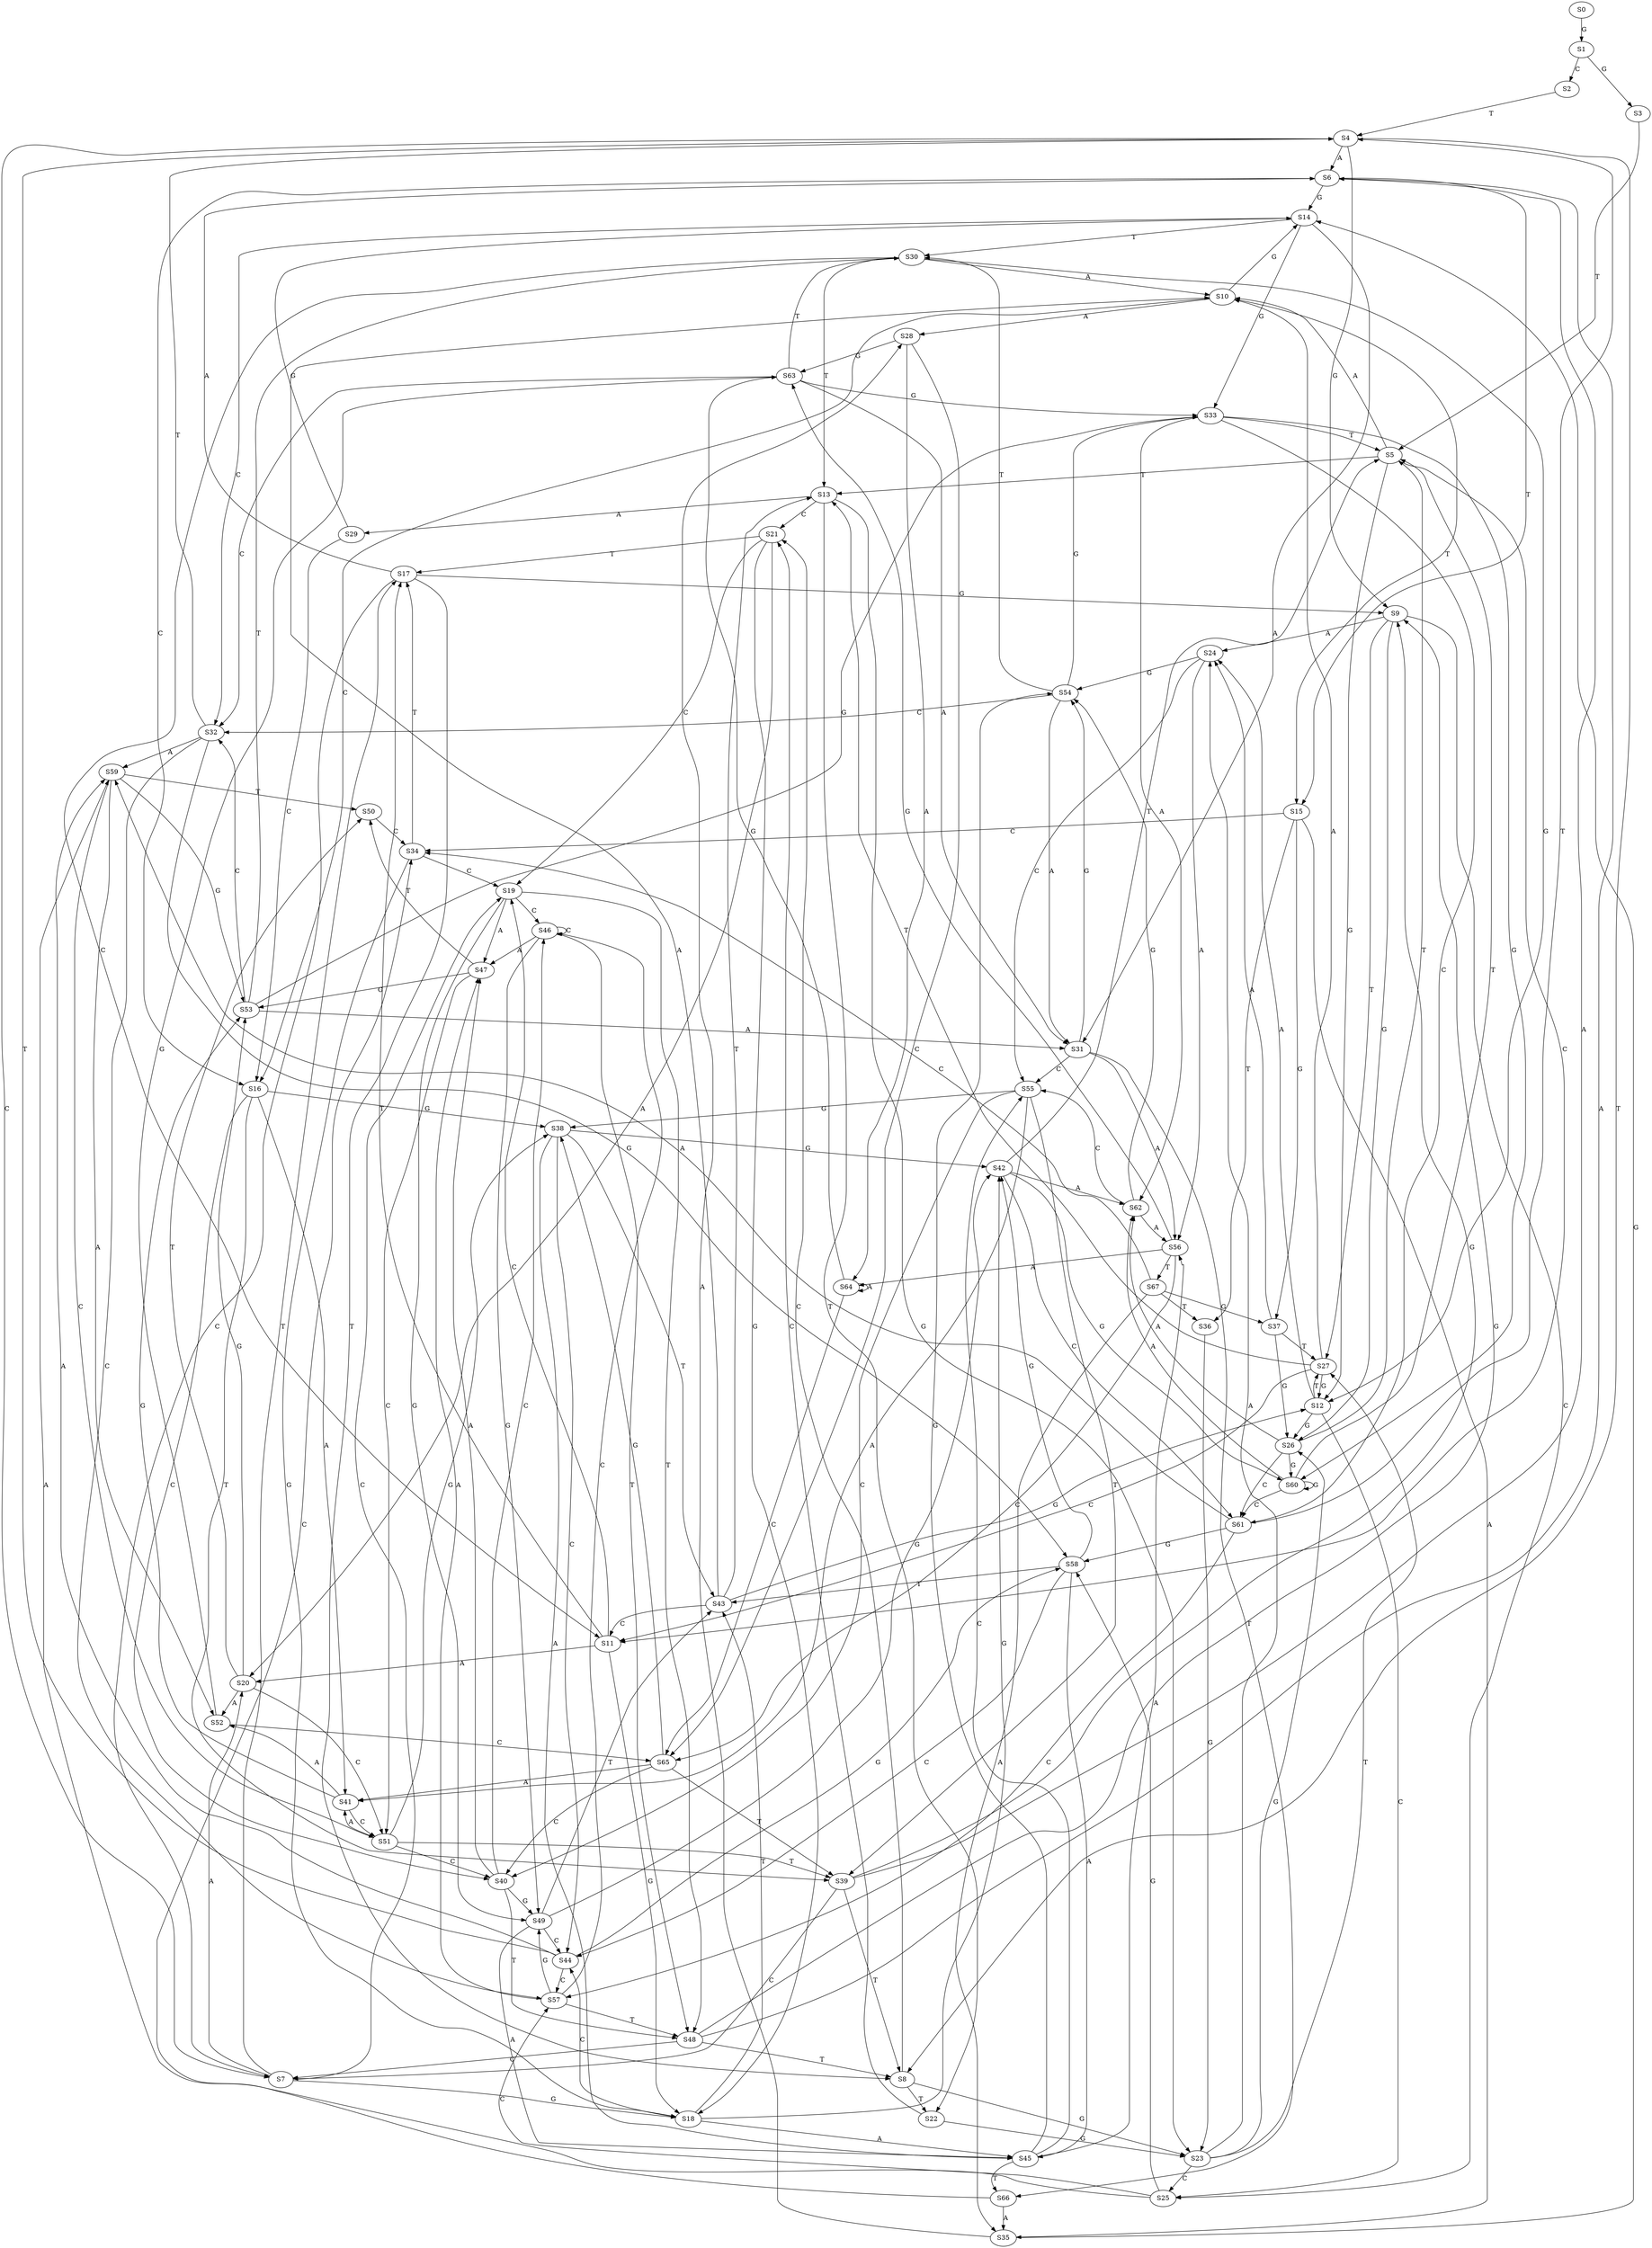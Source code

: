 strict digraph  {
	S0 -> S1 [ label = G ];
	S1 -> S2 [ label = C ];
	S1 -> S3 [ label = G ];
	S2 -> S4 [ label = T ];
	S3 -> S5 [ label = T ];
	S4 -> S6 [ label = A ];
	S4 -> S7 [ label = C ];
	S4 -> S8 [ label = T ];
	S4 -> S9 [ label = G ];
	S5 -> S10 [ label = A ];
	S5 -> S11 [ label = C ];
	S5 -> S12 [ label = G ];
	S5 -> S13 [ label = T ];
	S6 -> S14 [ label = G ];
	S6 -> S15 [ label = T ];
	S6 -> S16 [ label = C ];
	S7 -> S17 [ label = T ];
	S7 -> S18 [ label = G ];
	S7 -> S19 [ label = C ];
	S7 -> S20 [ label = A ];
	S8 -> S21 [ label = C ];
	S8 -> S22 [ label = T ];
	S8 -> S23 [ label = G ];
	S9 -> S24 [ label = A ];
	S9 -> S25 [ label = C ];
	S9 -> S26 [ label = G ];
	S9 -> S27 [ label = T ];
	S10 -> S15 [ label = T ];
	S10 -> S14 [ label = G ];
	S10 -> S28 [ label = A ];
	S10 -> S16 [ label = C ];
	S11 -> S17 [ label = T ];
	S11 -> S18 [ label = G ];
	S11 -> S20 [ label = A ];
	S11 -> S19 [ label = C ];
	S12 -> S27 [ label = T ];
	S12 -> S26 [ label = G ];
	S12 -> S24 [ label = A ];
	S12 -> S25 [ label = C ];
	S13 -> S21 [ label = C ];
	S13 -> S23 [ label = G ];
	S13 -> S29 [ label = A ];
	S13 -> S22 [ label = T ];
	S14 -> S30 [ label = T ];
	S14 -> S31 [ label = A ];
	S14 -> S32 [ label = C ];
	S14 -> S33 [ label = G ];
	S15 -> S34 [ label = C ];
	S15 -> S35 [ label = A ];
	S15 -> S36 [ label = T ];
	S15 -> S37 [ label = G ];
	S16 -> S38 [ label = G ];
	S16 -> S39 [ label = T ];
	S16 -> S40 [ label = C ];
	S16 -> S41 [ label = A ];
	S17 -> S9 [ label = G ];
	S17 -> S7 [ label = C ];
	S17 -> S6 [ label = A ];
	S17 -> S8 [ label = T ];
	S18 -> S42 [ label = G ];
	S18 -> S43 [ label = T ];
	S18 -> S44 [ label = C ];
	S18 -> S45 [ label = A ];
	S19 -> S46 [ label = C ];
	S19 -> S47 [ label = A ];
	S19 -> S48 [ label = T ];
	S19 -> S49 [ label = G ];
	S20 -> S50 [ label = T ];
	S20 -> S51 [ label = C ];
	S20 -> S52 [ label = A ];
	S20 -> S53 [ label = G ];
	S21 -> S20 [ label = A ];
	S21 -> S19 [ label = C ];
	S21 -> S18 [ label = G ];
	S21 -> S17 [ label = T ];
	S22 -> S23 [ label = G ];
	S22 -> S21 [ label = C ];
	S23 -> S26 [ label = G ];
	S23 -> S25 [ label = C ];
	S23 -> S27 [ label = T ];
	S23 -> S24 [ label = A ];
	S24 -> S54 [ label = G ];
	S24 -> S55 [ label = C ];
	S24 -> S56 [ label = A ];
	S25 -> S57 [ label = C ];
	S25 -> S58 [ label = G ];
	S25 -> S59 [ label = A ];
	S26 -> S60 [ label = G ];
	S26 -> S61 [ label = C ];
	S26 -> S62 [ label = A ];
	S26 -> S5 [ label = T ];
	S27 -> S11 [ label = C ];
	S27 -> S13 [ label = T ];
	S27 -> S12 [ label = G ];
	S27 -> S10 [ label = A ];
	S28 -> S63 [ label = G ];
	S28 -> S64 [ label = A ];
	S28 -> S65 [ label = C ];
	S29 -> S16 [ label = C ];
	S29 -> S14 [ label = G ];
	S30 -> S10 [ label = A ];
	S30 -> S11 [ label = C ];
	S30 -> S12 [ label = G ];
	S30 -> S13 [ label = T ];
	S31 -> S56 [ label = A ];
	S31 -> S55 [ label = C ];
	S31 -> S66 [ label = T ];
	S31 -> S54 [ label = G ];
	S32 -> S57 [ label = C ];
	S32 -> S59 [ label = A ];
	S32 -> S58 [ label = G ];
	S32 -> S4 [ label = T ];
	S33 -> S62 [ label = A ];
	S33 -> S60 [ label = G ];
	S33 -> S5 [ label = T ];
	S33 -> S61 [ label = C ];
	S34 -> S19 [ label = C ];
	S34 -> S18 [ label = G ];
	S34 -> S17 [ label = T ];
	S35 -> S14 [ label = G ];
	S35 -> S28 [ label = A ];
	S36 -> S23 [ label = G ];
	S37 -> S26 [ label = G ];
	S37 -> S24 [ label = A ];
	S37 -> S27 [ label = T ];
	S38 -> S42 [ label = G ];
	S38 -> S45 [ label = A ];
	S38 -> S43 [ label = T ];
	S38 -> S44 [ label = C ];
	S39 -> S6 [ label = A ];
	S39 -> S7 [ label = C ];
	S39 -> S8 [ label = T ];
	S39 -> S9 [ label = G ];
	S40 -> S46 [ label = C ];
	S40 -> S47 [ label = A ];
	S40 -> S48 [ label = T ];
	S40 -> S49 [ label = G ];
	S41 -> S53 [ label = G ];
	S41 -> S51 [ label = C ];
	S41 -> S52 [ label = A ];
	S42 -> S62 [ label = A ];
	S42 -> S60 [ label = G ];
	S42 -> S61 [ label = C ];
	S42 -> S5 [ label = T ];
	S43 -> S11 [ label = C ];
	S43 -> S10 [ label = A ];
	S43 -> S12 [ label = G ];
	S43 -> S13 [ label = T ];
	S44 -> S58 [ label = G ];
	S44 -> S4 [ label = T ];
	S44 -> S57 [ label = C ];
	S44 -> S59 [ label = A ];
	S45 -> S56 [ label = A ];
	S45 -> S55 [ label = C ];
	S45 -> S54 [ label = G ];
	S45 -> S66 [ label = T ];
	S46 -> S49 [ label = G ];
	S46 -> S46 [ label = C ];
	S46 -> S47 [ label = A ];
	S46 -> S48 [ label = T ];
	S47 -> S53 [ label = G ];
	S47 -> S50 [ label = T ];
	S47 -> S51 [ label = C ];
	S48 -> S9 [ label = G ];
	S48 -> S7 [ label = C ];
	S48 -> S8 [ label = T ];
	S48 -> S6 [ label = A ];
	S49 -> S45 [ label = A ];
	S49 -> S42 [ label = G ];
	S49 -> S43 [ label = T ];
	S49 -> S44 [ label = C ];
	S50 -> S34 [ label = C ];
	S51 -> S39 [ label = T ];
	S51 -> S38 [ label = G ];
	S51 -> S41 [ label = A ];
	S51 -> S40 [ label = C ];
	S52 -> S63 [ label = G ];
	S52 -> S65 [ label = C ];
	S53 -> S33 [ label = G ];
	S53 -> S30 [ label = T ];
	S53 -> S31 [ label = A ];
	S53 -> S32 [ label = C ];
	S54 -> S30 [ label = T ];
	S54 -> S33 [ label = G ];
	S54 -> S31 [ label = A ];
	S54 -> S32 [ label = C ];
	S55 -> S39 [ label = T ];
	S55 -> S38 [ label = G ];
	S55 -> S40 [ label = C ];
	S55 -> S41 [ label = A ];
	S56 -> S67 [ label = T ];
	S56 -> S65 [ label = C ];
	S56 -> S64 [ label = A ];
	S56 -> S63 [ label = G ];
	S57 -> S49 [ label = G ];
	S57 -> S47 [ label = A ];
	S57 -> S48 [ label = T ];
	S57 -> S46 [ label = C ];
	S58 -> S42 [ label = G ];
	S58 -> S45 [ label = A ];
	S58 -> S43 [ label = T ];
	S58 -> S44 [ label = C ];
	S59 -> S53 [ label = G ];
	S59 -> S51 [ label = C ];
	S59 -> S52 [ label = A ];
	S59 -> S50 [ label = T ];
	S60 -> S5 [ label = T ];
	S60 -> S61 [ label = C ];
	S60 -> S60 [ label = G ];
	S60 -> S62 [ label = A ];
	S61 -> S4 [ label = T ];
	S61 -> S57 [ label = C ];
	S61 -> S59 [ label = A ];
	S61 -> S58 [ label = G ];
	S62 -> S56 [ label = A ];
	S62 -> S54 [ label = G ];
	S62 -> S55 [ label = C ];
	S63 -> S30 [ label = T ];
	S63 -> S31 [ label = A ];
	S63 -> S32 [ label = C ];
	S63 -> S33 [ label = G ];
	S64 -> S63 [ label = G ];
	S64 -> S65 [ label = C ];
	S64 -> S64 [ label = A ];
	S65 -> S41 [ label = A ];
	S65 -> S40 [ label = C ];
	S65 -> S38 [ label = G ];
	S65 -> S39 [ label = T ];
	S66 -> S35 [ label = A ];
	S66 -> S34 [ label = C ];
	S67 -> S35 [ label = A ];
	S67 -> S34 [ label = C ];
	S67 -> S37 [ label = G ];
	S67 -> S36 [ label = T ];
}
